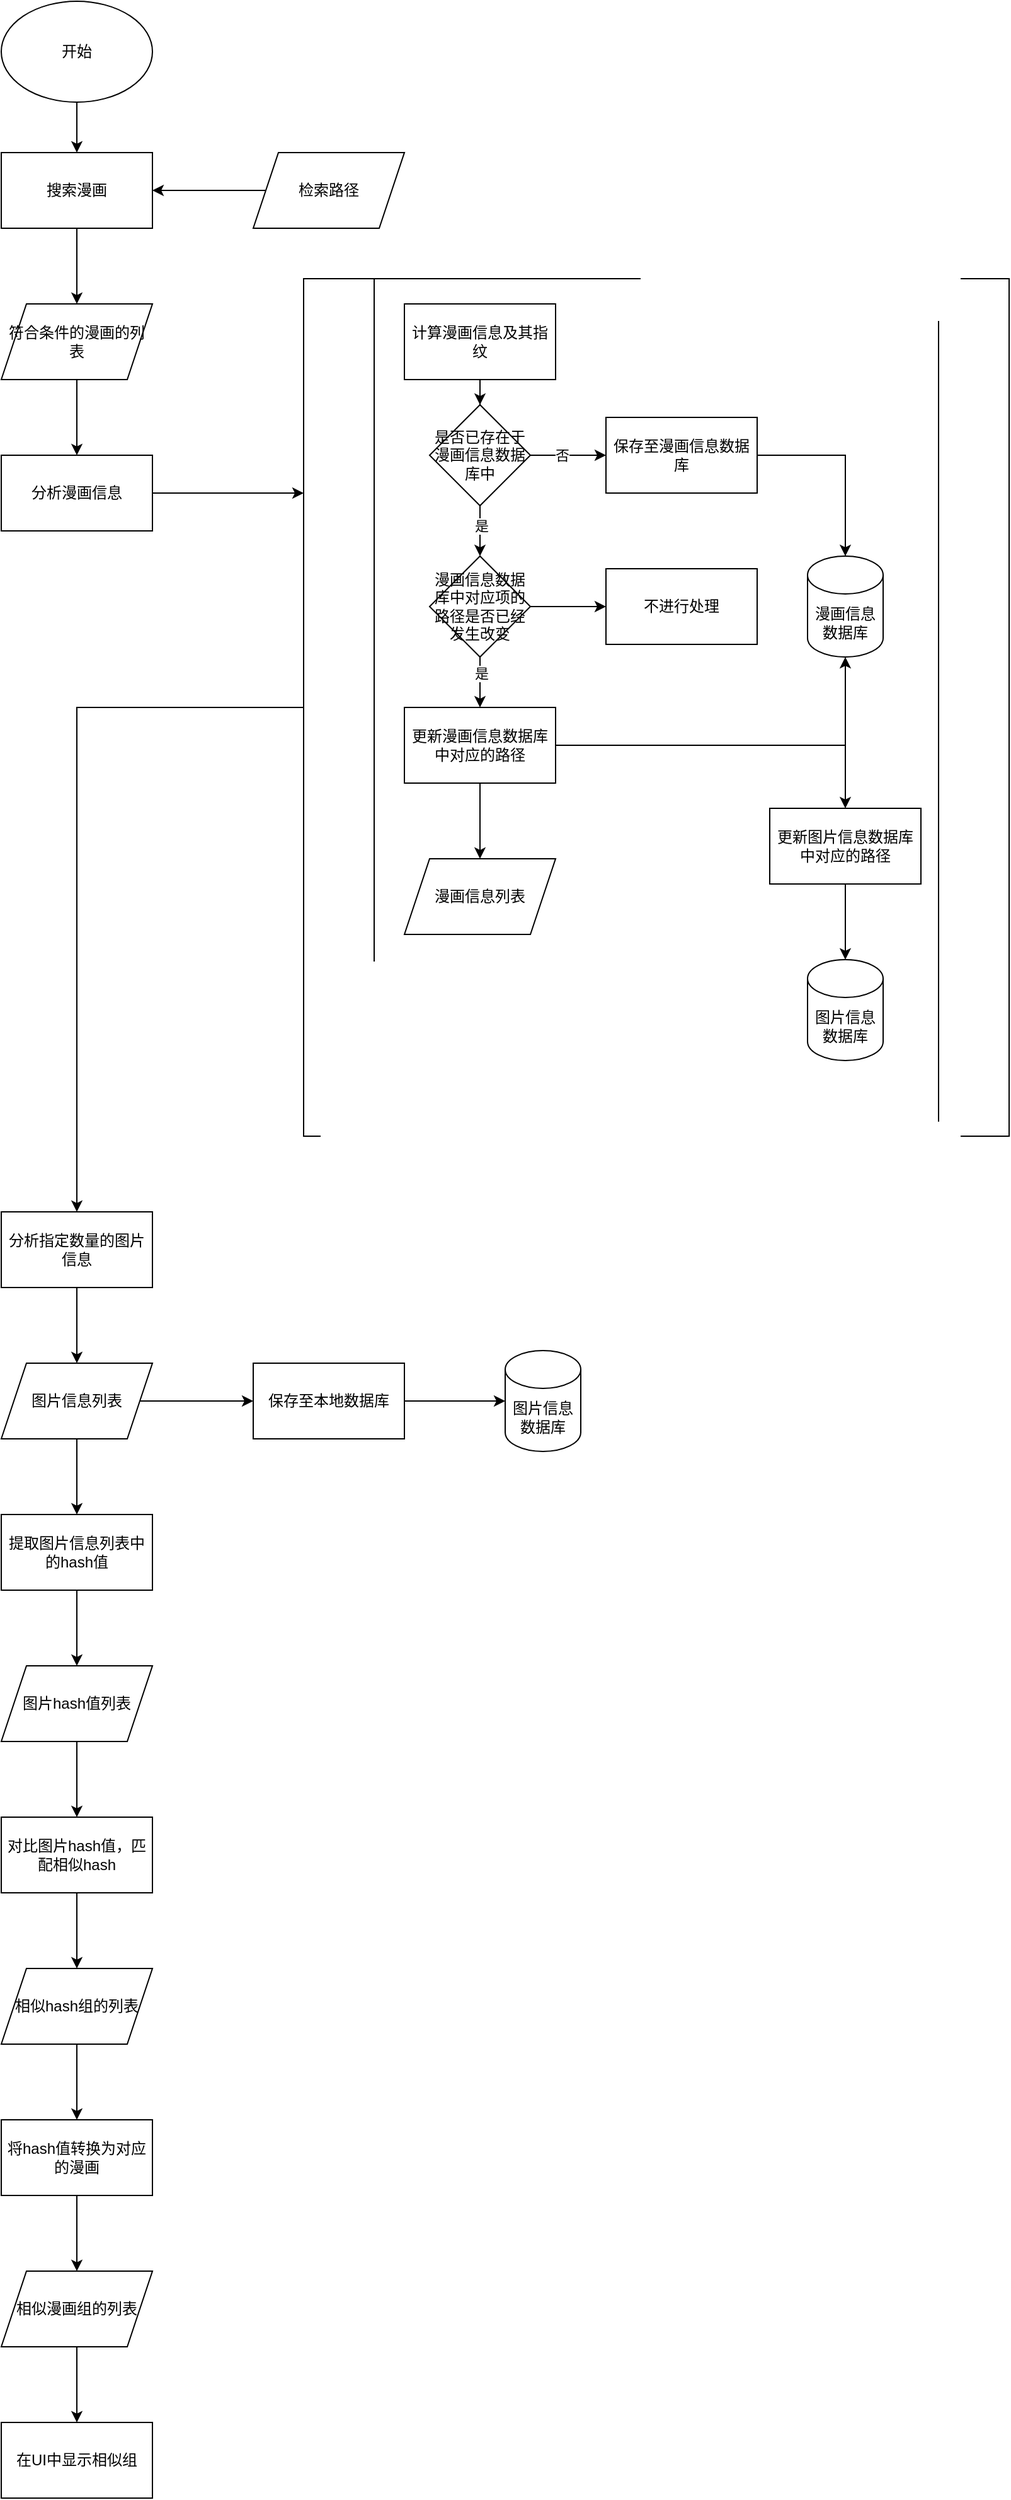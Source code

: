 <mxfile version="28.1.2">
  <diagram id="C5RBs43oDa-KdzZeNtuy" name="Page-1">
    <mxGraphModel dx="1009" dy="785" grid="1" gridSize="10" guides="1" tooltips="1" connect="1" arrows="1" fold="1" page="1" pageScale="1" pageWidth="827" pageHeight="1169" math="0" shadow="0">
      <root>
        <mxCell id="WIyWlLk6GJQsqaUBKTNV-0" />
        <mxCell id="WIyWlLk6GJQsqaUBKTNV-1" parent="WIyWlLk6GJQsqaUBKTNV-0" />
        <mxCell id="tXLAWdOSv5qaCex9O9D8-1" style="edgeStyle=orthogonalEdgeStyle;rounded=0;orthogonalLoop=1;jettySize=auto;html=1;" edge="1" parent="WIyWlLk6GJQsqaUBKTNV-1" source="tWnnWPvNeCrNgLK-_x34-3" target="qhQkMXtEbdWV5kRE9jzH-21">
          <mxGeometry relative="1" as="geometry" />
        </mxCell>
        <mxCell id="tWnnWPvNeCrNgLK-_x34-3" value="" style="shape=process;whiteSpace=wrap;html=1;backgroundOutline=1;" parent="WIyWlLk6GJQsqaUBKTNV-1" vertex="1">
          <mxGeometry x="520" y="460" width="560" height="680" as="geometry" />
        </mxCell>
        <mxCell id="qhQkMXtEbdWV5kRE9jzH-9" style="edgeStyle=orthogonalEdgeStyle;rounded=0;orthogonalLoop=1;jettySize=auto;html=1;" parent="WIyWlLk6GJQsqaUBKTNV-1" source="qhQkMXtEbdWV5kRE9jzH-2" target="qhQkMXtEbdWV5kRE9jzH-6" edge="1">
          <mxGeometry relative="1" as="geometry" />
        </mxCell>
        <mxCell id="qhQkMXtEbdWV5kRE9jzH-2" value="开始" style="ellipse;whiteSpace=wrap;html=1;" parent="WIyWlLk6GJQsqaUBKTNV-1" vertex="1">
          <mxGeometry x="280" y="240" width="120" height="80" as="geometry" />
        </mxCell>
        <mxCell id="qhQkMXtEbdWV5kRE9jzH-16" style="edgeStyle=orthogonalEdgeStyle;rounded=0;orthogonalLoop=1;jettySize=auto;html=1;" parent="WIyWlLk6GJQsqaUBKTNV-1" source="qhQkMXtEbdWV5kRE9jzH-6" target="qhQkMXtEbdWV5kRE9jzH-10" edge="1">
          <mxGeometry relative="1" as="geometry" />
        </mxCell>
        <mxCell id="qhQkMXtEbdWV5kRE9jzH-6" value="搜索漫画" style="rounded=0;whiteSpace=wrap;html=1;" parent="WIyWlLk6GJQsqaUBKTNV-1" vertex="1">
          <mxGeometry x="280" y="360" width="120" height="60" as="geometry" />
        </mxCell>
        <mxCell id="qhQkMXtEbdWV5kRE9jzH-8" style="edgeStyle=orthogonalEdgeStyle;rounded=0;orthogonalLoop=1;jettySize=auto;html=1;" parent="WIyWlLk6GJQsqaUBKTNV-1" source="qhQkMXtEbdWV5kRE9jzH-7" target="qhQkMXtEbdWV5kRE9jzH-6" edge="1">
          <mxGeometry relative="1" as="geometry" />
        </mxCell>
        <mxCell id="qhQkMXtEbdWV5kRE9jzH-7" value="检索路径" style="shape=parallelogram;perimeter=parallelogramPerimeter;whiteSpace=wrap;html=1;fixedSize=1;" parent="WIyWlLk6GJQsqaUBKTNV-1" vertex="1">
          <mxGeometry x="480" y="360" width="120" height="60" as="geometry" />
        </mxCell>
        <mxCell id="qhQkMXtEbdWV5kRE9jzH-17" style="edgeStyle=orthogonalEdgeStyle;rounded=0;orthogonalLoop=1;jettySize=auto;html=1;entryX=0.5;entryY=0;entryDx=0;entryDy=0;" parent="WIyWlLk6GJQsqaUBKTNV-1" source="qhQkMXtEbdWV5kRE9jzH-10" target="qhQkMXtEbdWV5kRE9jzH-11" edge="1">
          <mxGeometry relative="1" as="geometry" />
        </mxCell>
        <mxCell id="qhQkMXtEbdWV5kRE9jzH-10" value="符合条件的漫画的列表" style="shape=parallelogram;perimeter=parallelogramPerimeter;whiteSpace=wrap;html=1;fixedSize=1;" parent="WIyWlLk6GJQsqaUBKTNV-1" vertex="1">
          <mxGeometry x="280" y="480" width="120" height="60" as="geometry" />
        </mxCell>
        <mxCell id="tWnnWPvNeCrNgLK-_x34-8" style="edgeStyle=orthogonalEdgeStyle;rounded=0;orthogonalLoop=1;jettySize=auto;html=1;entryX=0;entryY=0.25;entryDx=0;entryDy=0;" parent="WIyWlLk6GJQsqaUBKTNV-1" source="qhQkMXtEbdWV5kRE9jzH-11" target="tWnnWPvNeCrNgLK-_x34-3" edge="1">
          <mxGeometry relative="1" as="geometry" />
        </mxCell>
        <mxCell id="qhQkMXtEbdWV5kRE9jzH-11" value="分析漫画信息" style="rounded=0;whiteSpace=wrap;html=1;" parent="WIyWlLk6GJQsqaUBKTNV-1" vertex="1">
          <mxGeometry x="280" y="600" width="120" height="60" as="geometry" />
        </mxCell>
        <mxCell id="qhQkMXtEbdWV5kRE9jzH-12" value="漫画信息列表" style="shape=parallelogram;perimeter=parallelogramPerimeter;whiteSpace=wrap;html=1;fixedSize=1;" parent="WIyWlLk6GJQsqaUBKTNV-1" vertex="1">
          <mxGeometry x="600" y="920" width="120" height="60" as="geometry" />
        </mxCell>
        <mxCell id="qhQkMXtEbdWV5kRE9jzH-34" style="edgeStyle=orthogonalEdgeStyle;rounded=0;orthogonalLoop=1;jettySize=auto;html=1;" parent="WIyWlLk6GJQsqaUBKTNV-1" source="qhQkMXtEbdWV5kRE9jzH-21" target="qhQkMXtEbdWV5kRE9jzH-23" edge="1">
          <mxGeometry relative="1" as="geometry" />
        </mxCell>
        <mxCell id="qhQkMXtEbdWV5kRE9jzH-21" value="分析指定数量的图片信息" style="rounded=0;whiteSpace=wrap;html=1;" parent="WIyWlLk6GJQsqaUBKTNV-1" vertex="1">
          <mxGeometry x="280" y="1200" width="120" height="60" as="geometry" />
        </mxCell>
        <mxCell id="qhQkMXtEbdWV5kRE9jzH-26" style="edgeStyle=orthogonalEdgeStyle;rounded=0;orthogonalLoop=1;jettySize=auto;html=1;" parent="WIyWlLk6GJQsqaUBKTNV-1" source="qhQkMXtEbdWV5kRE9jzH-23" target="qhQkMXtEbdWV5kRE9jzH-25" edge="1">
          <mxGeometry relative="1" as="geometry" />
        </mxCell>
        <mxCell id="qhQkMXtEbdWV5kRE9jzH-35" style="edgeStyle=orthogonalEdgeStyle;rounded=0;orthogonalLoop=1;jettySize=auto;html=1;" parent="WIyWlLk6GJQsqaUBKTNV-1" source="qhQkMXtEbdWV5kRE9jzH-23" target="qhQkMXtEbdWV5kRE9jzH-27" edge="1">
          <mxGeometry relative="1" as="geometry" />
        </mxCell>
        <mxCell id="qhQkMXtEbdWV5kRE9jzH-23" value="图片信息列表" style="shape=parallelogram;perimeter=parallelogramPerimeter;whiteSpace=wrap;html=1;fixedSize=1;" parent="WIyWlLk6GJQsqaUBKTNV-1" vertex="1">
          <mxGeometry x="280" y="1320" width="120" height="60" as="geometry" />
        </mxCell>
        <mxCell id="gnpyvry0cEYxUPqbaqTe-4" style="edgeStyle=orthogonalEdgeStyle;rounded=0;orthogonalLoop=1;jettySize=auto;html=1;" parent="WIyWlLk6GJQsqaUBKTNV-1" source="qhQkMXtEbdWV5kRE9jzH-25" target="gnpyvry0cEYxUPqbaqTe-1" edge="1">
          <mxGeometry relative="1" as="geometry" />
        </mxCell>
        <mxCell id="qhQkMXtEbdWV5kRE9jzH-25" value="保存至本地数据库" style="rounded=0;whiteSpace=wrap;html=1;" parent="WIyWlLk6GJQsqaUBKTNV-1" vertex="1">
          <mxGeometry x="480" y="1320" width="120" height="60" as="geometry" />
        </mxCell>
        <mxCell id="qhQkMXtEbdWV5kRE9jzH-36" style="edgeStyle=orthogonalEdgeStyle;rounded=0;orthogonalLoop=1;jettySize=auto;html=1;" parent="WIyWlLk6GJQsqaUBKTNV-1" source="qhQkMXtEbdWV5kRE9jzH-27" target="qhQkMXtEbdWV5kRE9jzH-28" edge="1">
          <mxGeometry relative="1" as="geometry" />
        </mxCell>
        <mxCell id="qhQkMXtEbdWV5kRE9jzH-27" value="提取图片信息列表中的hash值" style="rounded=0;whiteSpace=wrap;html=1;" parent="WIyWlLk6GJQsqaUBKTNV-1" vertex="1">
          <mxGeometry x="280" y="1440" width="120" height="60" as="geometry" />
        </mxCell>
        <mxCell id="qhQkMXtEbdWV5kRE9jzH-37" style="edgeStyle=orthogonalEdgeStyle;rounded=0;orthogonalLoop=1;jettySize=auto;html=1;" parent="WIyWlLk6GJQsqaUBKTNV-1" source="qhQkMXtEbdWV5kRE9jzH-28" target="qhQkMXtEbdWV5kRE9jzH-29" edge="1">
          <mxGeometry relative="1" as="geometry" />
        </mxCell>
        <mxCell id="qhQkMXtEbdWV5kRE9jzH-28" value="图片hash值列表" style="shape=parallelogram;perimeter=parallelogramPerimeter;whiteSpace=wrap;html=1;fixedSize=1;" parent="WIyWlLk6GJQsqaUBKTNV-1" vertex="1">
          <mxGeometry x="280" y="1560" width="120" height="60" as="geometry" />
        </mxCell>
        <mxCell id="qhQkMXtEbdWV5kRE9jzH-38" style="edgeStyle=orthogonalEdgeStyle;rounded=0;orthogonalLoop=1;jettySize=auto;html=1;" parent="WIyWlLk6GJQsqaUBKTNV-1" source="qhQkMXtEbdWV5kRE9jzH-29" target="qhQkMXtEbdWV5kRE9jzH-30" edge="1">
          <mxGeometry relative="1" as="geometry" />
        </mxCell>
        <mxCell id="qhQkMXtEbdWV5kRE9jzH-29" value="对比图片hash值，匹配相似hash" style="rounded=0;whiteSpace=wrap;html=1;" parent="WIyWlLk6GJQsqaUBKTNV-1" vertex="1">
          <mxGeometry x="280" y="1680" width="120" height="60" as="geometry" />
        </mxCell>
        <mxCell id="qhQkMXtEbdWV5kRE9jzH-39" style="edgeStyle=orthogonalEdgeStyle;rounded=0;orthogonalLoop=1;jettySize=auto;html=1;" parent="WIyWlLk6GJQsqaUBKTNV-1" source="qhQkMXtEbdWV5kRE9jzH-30" target="qhQkMXtEbdWV5kRE9jzH-32" edge="1">
          <mxGeometry relative="1" as="geometry" />
        </mxCell>
        <mxCell id="qhQkMXtEbdWV5kRE9jzH-30" value="相似hash组的列表" style="shape=parallelogram;perimeter=parallelogramPerimeter;whiteSpace=wrap;html=1;fixedSize=1;" parent="WIyWlLk6GJQsqaUBKTNV-1" vertex="1">
          <mxGeometry x="280" y="1800" width="120" height="60" as="geometry" />
        </mxCell>
        <mxCell id="qhQkMXtEbdWV5kRE9jzH-31" value="在UI中显示相似组" style="rounded=0;whiteSpace=wrap;html=1;" parent="WIyWlLk6GJQsqaUBKTNV-1" vertex="1">
          <mxGeometry x="280" y="2160" width="120" height="60" as="geometry" />
        </mxCell>
        <mxCell id="qhQkMXtEbdWV5kRE9jzH-40" style="edgeStyle=orthogonalEdgeStyle;rounded=0;orthogonalLoop=1;jettySize=auto;html=1;" parent="WIyWlLk6GJQsqaUBKTNV-1" source="qhQkMXtEbdWV5kRE9jzH-32" target="qhQkMXtEbdWV5kRE9jzH-33" edge="1">
          <mxGeometry relative="1" as="geometry" />
        </mxCell>
        <mxCell id="qhQkMXtEbdWV5kRE9jzH-32" value="将hash值转换为对应的漫画" style="rounded=0;whiteSpace=wrap;html=1;" parent="WIyWlLk6GJQsqaUBKTNV-1" vertex="1">
          <mxGeometry x="280" y="1920" width="120" height="60" as="geometry" />
        </mxCell>
        <mxCell id="qhQkMXtEbdWV5kRE9jzH-41" style="edgeStyle=orthogonalEdgeStyle;rounded=0;orthogonalLoop=1;jettySize=auto;html=1;" parent="WIyWlLk6GJQsqaUBKTNV-1" source="qhQkMXtEbdWV5kRE9jzH-33" target="qhQkMXtEbdWV5kRE9jzH-31" edge="1">
          <mxGeometry relative="1" as="geometry" />
        </mxCell>
        <mxCell id="qhQkMXtEbdWV5kRE9jzH-33" value="相似漫画组的列表" style="shape=parallelogram;perimeter=parallelogramPerimeter;whiteSpace=wrap;html=1;fixedSize=1;" parent="WIyWlLk6GJQsqaUBKTNV-1" vertex="1">
          <mxGeometry x="280" y="2040" width="120" height="60" as="geometry" />
        </mxCell>
        <mxCell id="gnpyvry0cEYxUPqbaqTe-1" value="图片信息数据库" style="shape=cylinder3;whiteSpace=wrap;html=1;boundedLbl=1;backgroundOutline=1;size=15;" parent="WIyWlLk6GJQsqaUBKTNV-1" vertex="1">
          <mxGeometry x="680" y="1310" width="60" height="80" as="geometry" />
        </mxCell>
        <mxCell id="gnpyvry0cEYxUPqbaqTe-12" style="edgeStyle=orthogonalEdgeStyle;rounded=0;orthogonalLoop=1;jettySize=auto;html=1;" parent="WIyWlLk6GJQsqaUBKTNV-1" source="gnpyvry0cEYxUPqbaqTe-8" target="gnpyvry0cEYxUPqbaqTe-10" edge="1">
          <mxGeometry relative="1" as="geometry" />
        </mxCell>
        <mxCell id="gnpyvry0cEYxUPqbaqTe-8" value="计算漫画信息及其指纹" style="rounded=0;whiteSpace=wrap;html=1;" parent="WIyWlLk6GJQsqaUBKTNV-1" vertex="1">
          <mxGeometry x="600" y="480" width="120" height="60" as="geometry" />
        </mxCell>
        <mxCell id="gnpyvry0cEYxUPqbaqTe-18" style="edgeStyle=orthogonalEdgeStyle;rounded=0;orthogonalLoop=1;jettySize=auto;html=1;" parent="WIyWlLk6GJQsqaUBKTNV-1" source="gnpyvry0cEYxUPqbaqTe-10" target="gnpyvry0cEYxUPqbaqTe-17" edge="1">
          <mxGeometry relative="1" as="geometry" />
        </mxCell>
        <mxCell id="gnpyvry0cEYxUPqbaqTe-19" value="是" style="edgeLabel;html=1;align=center;verticalAlign=middle;resizable=0;points=[];" parent="gnpyvry0cEYxUPqbaqTe-18" vertex="1" connectable="0">
          <mxGeometry x="-0.2" y="1" relative="1" as="geometry">
            <mxPoint as="offset" />
          </mxGeometry>
        </mxCell>
        <mxCell id="gnpyvry0cEYxUPqbaqTe-20" style="edgeStyle=orthogonalEdgeStyle;rounded=0;orthogonalLoop=1;jettySize=auto;html=1;" parent="WIyWlLk6GJQsqaUBKTNV-1" source="gnpyvry0cEYxUPqbaqTe-10" target="gnpyvry0cEYxUPqbaqTe-16" edge="1">
          <mxGeometry relative="1" as="geometry" />
        </mxCell>
        <mxCell id="gnpyvry0cEYxUPqbaqTe-21" value="否" style="edgeLabel;html=1;align=center;verticalAlign=middle;resizable=0;points=[];" parent="gnpyvry0cEYxUPqbaqTe-20" vertex="1" connectable="0">
          <mxGeometry x="-0.167" relative="1" as="geometry">
            <mxPoint as="offset" />
          </mxGeometry>
        </mxCell>
        <mxCell id="gnpyvry0cEYxUPqbaqTe-10" value="是否已&lt;span style=&quot;background-color: transparent; color: light-dark(rgb(0, 0, 0), rgb(255, 255, 255));&quot;&gt;存在于漫画信息数据库中&lt;/span&gt;" style="rhombus;whiteSpace=wrap;html=1;" parent="WIyWlLk6GJQsqaUBKTNV-1" vertex="1">
          <mxGeometry x="620" y="560" width="80" height="80" as="geometry" />
        </mxCell>
        <mxCell id="gnpyvry0cEYxUPqbaqTe-28" style="edgeStyle=orthogonalEdgeStyle;rounded=0;orthogonalLoop=1;jettySize=auto;html=1;" parent="WIyWlLk6GJQsqaUBKTNV-1" source="gnpyvry0cEYxUPqbaqTe-16" target="gnpyvry0cEYxUPqbaqTe-27" edge="1">
          <mxGeometry relative="1" as="geometry" />
        </mxCell>
        <mxCell id="gnpyvry0cEYxUPqbaqTe-16" value="保存至漫画信息数据库" style="rounded=0;whiteSpace=wrap;html=1;" parent="WIyWlLk6GJQsqaUBKTNV-1" vertex="1">
          <mxGeometry x="760" y="570" width="120" height="60" as="geometry" />
        </mxCell>
        <mxCell id="gnpyvry0cEYxUPqbaqTe-24" style="edgeStyle=orthogonalEdgeStyle;rounded=0;orthogonalLoop=1;jettySize=auto;html=1;" parent="WIyWlLk6GJQsqaUBKTNV-1" source="gnpyvry0cEYxUPqbaqTe-17" target="gnpyvry0cEYxUPqbaqTe-22" edge="1">
          <mxGeometry relative="1" as="geometry" />
        </mxCell>
        <mxCell id="gnpyvry0cEYxUPqbaqTe-25" value="是" style="edgeLabel;html=1;align=center;verticalAlign=middle;resizable=0;points=[];" parent="gnpyvry0cEYxUPqbaqTe-24" vertex="1" connectable="0">
          <mxGeometry x="-0.35" y="1" relative="1" as="geometry">
            <mxPoint as="offset" />
          </mxGeometry>
        </mxCell>
        <mxCell id="gnpyvry0cEYxUPqbaqTe-31" style="edgeStyle=orthogonalEdgeStyle;rounded=0;orthogonalLoop=1;jettySize=auto;html=1;" parent="WIyWlLk6GJQsqaUBKTNV-1" source="gnpyvry0cEYxUPqbaqTe-17" target="gnpyvry0cEYxUPqbaqTe-30" edge="1">
          <mxGeometry relative="1" as="geometry" />
        </mxCell>
        <mxCell id="gnpyvry0cEYxUPqbaqTe-17" value="漫画信息数据库中对应项的路径是否已经发生改变" style="rhombus;whiteSpace=wrap;html=1;" parent="WIyWlLk6GJQsqaUBKTNV-1" vertex="1">
          <mxGeometry x="620" y="680" width="80" height="80" as="geometry" />
        </mxCell>
        <mxCell id="gnpyvry0cEYxUPqbaqTe-26" style="edgeStyle=orthogonalEdgeStyle;rounded=0;orthogonalLoop=1;jettySize=auto;html=1;" parent="WIyWlLk6GJQsqaUBKTNV-1" source="gnpyvry0cEYxUPqbaqTe-22" target="gnpyvry0cEYxUPqbaqTe-23" edge="1">
          <mxGeometry relative="1" as="geometry" />
        </mxCell>
        <mxCell id="gnpyvry0cEYxUPqbaqTe-34" style="edgeStyle=orthogonalEdgeStyle;rounded=0;orthogonalLoop=1;jettySize=auto;html=1;" parent="WIyWlLk6GJQsqaUBKTNV-1" source="gnpyvry0cEYxUPqbaqTe-22" target="gnpyvry0cEYxUPqbaqTe-27" edge="1">
          <mxGeometry relative="1" as="geometry" />
        </mxCell>
        <mxCell id="tWnnWPvNeCrNgLK-_x34-5" style="edgeStyle=orthogonalEdgeStyle;rounded=0;orthogonalLoop=1;jettySize=auto;html=1;" parent="WIyWlLk6GJQsqaUBKTNV-1" source="gnpyvry0cEYxUPqbaqTe-22" target="qhQkMXtEbdWV5kRE9jzH-12" edge="1">
          <mxGeometry relative="1" as="geometry" />
        </mxCell>
        <mxCell id="gnpyvry0cEYxUPqbaqTe-22" value="更新漫画信息数据库中对应的路径" style="rounded=0;whiteSpace=wrap;html=1;" parent="WIyWlLk6GJQsqaUBKTNV-1" vertex="1">
          <mxGeometry x="600" y="800" width="120" height="60" as="geometry" />
        </mxCell>
        <mxCell id="gnpyvry0cEYxUPqbaqTe-33" style="edgeStyle=orthogonalEdgeStyle;rounded=0;orthogonalLoop=1;jettySize=auto;html=1;" parent="WIyWlLk6GJQsqaUBKTNV-1" source="gnpyvry0cEYxUPqbaqTe-23" target="gnpyvry0cEYxUPqbaqTe-32" edge="1">
          <mxGeometry relative="1" as="geometry" />
        </mxCell>
        <mxCell id="gnpyvry0cEYxUPqbaqTe-23" value="更新图片信息数据库中对应的路径" style="rounded=0;whiteSpace=wrap;html=1;" parent="WIyWlLk6GJQsqaUBKTNV-1" vertex="1">
          <mxGeometry x="890" y="880" width="120" height="60" as="geometry" />
        </mxCell>
        <mxCell id="gnpyvry0cEYxUPqbaqTe-27" value="漫画信息数据库" style="shape=cylinder3;whiteSpace=wrap;html=1;boundedLbl=1;backgroundOutline=1;size=15;" parent="WIyWlLk6GJQsqaUBKTNV-1" vertex="1">
          <mxGeometry x="920" y="680" width="60" height="80" as="geometry" />
        </mxCell>
        <mxCell id="gnpyvry0cEYxUPqbaqTe-30" value="不进行处理" style="rounded=0;whiteSpace=wrap;html=1;" parent="WIyWlLk6GJQsqaUBKTNV-1" vertex="1">
          <mxGeometry x="760" y="690" width="120" height="60" as="geometry" />
        </mxCell>
        <mxCell id="gnpyvry0cEYxUPqbaqTe-32" value="图片信息数据库" style="shape=cylinder3;whiteSpace=wrap;html=1;boundedLbl=1;backgroundOutline=1;size=15;" parent="WIyWlLk6GJQsqaUBKTNV-1" vertex="1">
          <mxGeometry x="920" y="1000" width="60" height="80" as="geometry" />
        </mxCell>
      </root>
    </mxGraphModel>
  </diagram>
</mxfile>

